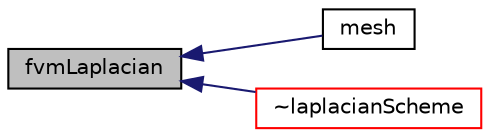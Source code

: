 digraph "fvmLaplacian"
{
  bgcolor="transparent";
  edge [fontname="Helvetica",fontsize="10",labelfontname="Helvetica",labelfontsize="10"];
  node [fontname="Helvetica",fontsize="10",shape=record];
  rankdir="LR";
  Node194 [label="fvmLaplacian",height=0.2,width=0.4,color="black", fillcolor="grey75", style="filled", fontcolor="black"];
  Node194 -> Node195 [dir="back",color="midnightblue",fontsize="10",style="solid",fontname="Helvetica"];
  Node195 [label="mesh",height=0.2,width=0.4,color="black",URL="$a23401.html#a470f06cfb9b6ee887cd85d63de275607",tooltip="Return mesh reference. "];
  Node194 -> Node196 [dir="back",color="midnightblue",fontsize="10",style="solid",fontname="Helvetica"];
  Node196 [label="~laplacianScheme",height=0.2,width=0.4,color="red",URL="$a23401.html#a704e6b83d72de7ba3419f974b0e6def2",tooltip="Destructor. "];
}
